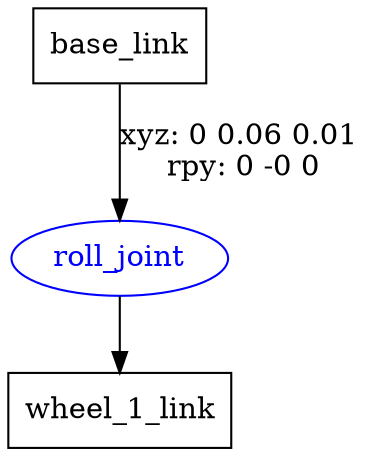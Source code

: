 digraph G {
node [shape=box];
"base_link" [label="base_link"];
"wheel_1_link" [label="wheel_1_link"];
node [shape=ellipse, color=blue, fontcolor=blue];
"base_link" -> "roll_joint" [label="xyz: 0 0.06 0.01 \nrpy: 0 -0 0"]
"roll_joint" -> "wheel_1_link"
}

